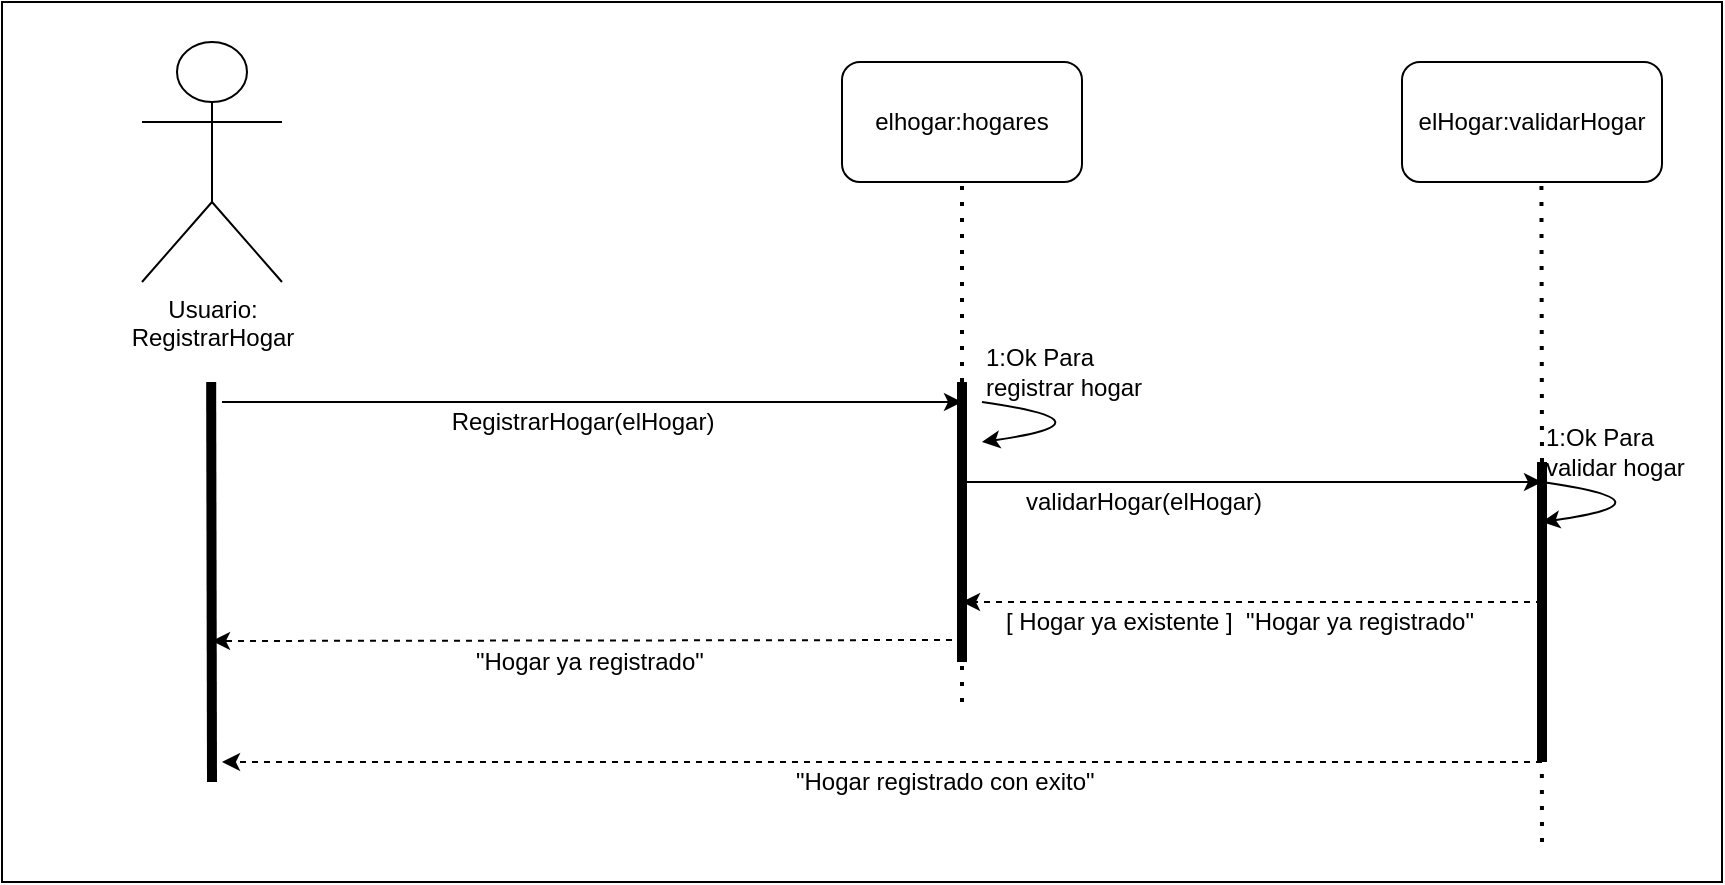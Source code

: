<mxfile>
    <diagram id="A77a7JQUWSDHK9cmq90B" name="Page-1">
        <mxGraphModel dx="990" dy="503" grid="1" gridSize="10" guides="1" tooltips="1" connect="1" arrows="1" fold="1" page="1" pageScale="1" pageWidth="850" pageHeight="1100" math="0" shadow="0">
            <root>
                <mxCell id="0"/>
                <mxCell id="1" parent="0"/>
                <mxCell id="66" value="" style="rounded=0;whiteSpace=wrap;html=1;" vertex="1" parent="1">
                    <mxGeometry width="860" height="440" as="geometry"/>
                </mxCell>
                <mxCell id="15" value="Usuario:&lt;br&gt;RegistrarHogar" style="shape=umlActor;verticalLabelPosition=bottom;verticalAlign=top;html=1;outlineConnect=0;" parent="1" vertex="1">
                    <mxGeometry x="70" y="20" width="70" height="120" as="geometry"/>
                </mxCell>
                <mxCell id="21" value="elhogar:hogares" style="rounded=1;whiteSpace=wrap;html=1;" parent="1" vertex="1">
                    <mxGeometry x="420" y="30" width="120" height="60" as="geometry"/>
                </mxCell>
                <mxCell id="22" value="elHogar:validarHogar" style="rounded=1;whiteSpace=wrap;html=1;" parent="1" vertex="1">
                    <mxGeometry x="700" y="30" width="130" height="60" as="geometry"/>
                </mxCell>
                <mxCell id="24" value="RegistrarHogar(elHogar)" style="text;html=1;align=center;verticalAlign=middle;resizable=0;points=[];autosize=1;strokeColor=none;" parent="1" vertex="1">
                    <mxGeometry x="215" y="200" width="150" height="20" as="geometry"/>
                </mxCell>
                <mxCell id="25" value="" style="endArrow=none;html=1;strokeWidth=5;" parent="1" edge="1">
                    <mxGeometry width="50" height="50" relative="1" as="geometry">
                        <mxPoint x="105" y="390" as="sourcePoint"/>
                        <mxPoint x="104.58" y="190" as="targetPoint"/>
                    </mxGeometry>
                </mxCell>
                <mxCell id="28" value="" style="endArrow=classic;html=1;strokeWidth=1;" parent="1" edge="1">
                    <mxGeometry width="50" height="50" relative="1" as="geometry">
                        <mxPoint x="110" y="200" as="sourcePoint"/>
                        <mxPoint x="480" y="200" as="targetPoint"/>
                    </mxGeometry>
                </mxCell>
                <mxCell id="29" value="" style="endArrow=none;html=1;strokeWidth=5;" parent="1" edge="1">
                    <mxGeometry width="50" height="50" relative="1" as="geometry">
                        <mxPoint x="480" y="330" as="sourcePoint"/>
                        <mxPoint x="480" y="190" as="targetPoint"/>
                    </mxGeometry>
                </mxCell>
                <mxCell id="30" value="" style="endArrow=none;dashed=1;html=1;dashPattern=1 3;strokeWidth=2;" parent="1" edge="1">
                    <mxGeometry width="50" height="50" relative="1" as="geometry">
                        <mxPoint x="480" y="190" as="sourcePoint"/>
                        <mxPoint x="480" y="90" as="targetPoint"/>
                    </mxGeometry>
                </mxCell>
                <mxCell id="31" value="" style="endArrow=none;dashed=1;html=1;dashPattern=1 3;strokeWidth=2;" parent="1" edge="1">
                    <mxGeometry width="50" height="50" relative="1" as="geometry">
                        <mxPoint x="480" y="350" as="sourcePoint"/>
                        <mxPoint x="480" y="250" as="targetPoint"/>
                    </mxGeometry>
                </mxCell>
                <mxCell id="32" value="1:Ok Para &lt;br&gt;registrar hogar" style="text;html=1;align=left;verticalAlign=middle;resizable=0;points=[];autosize=1;strokeColor=none;" parent="1" vertex="1">
                    <mxGeometry x="490" y="170" width="90" height="30" as="geometry"/>
                </mxCell>
                <mxCell id="33" value="" style="curved=1;endArrow=classic;html=1;strokeWidth=1;exitX=0;exitY=1;exitDx=0;exitDy=0;exitPerimeter=0;" parent="1" source="32" edge="1">
                    <mxGeometry width="50" height="50" relative="1" as="geometry">
                        <mxPoint x="520" y="240" as="sourcePoint"/>
                        <mxPoint x="490" y="220" as="targetPoint"/>
                        <Array as="points">
                            <mxPoint x="560" y="210"/>
                        </Array>
                    </mxGeometry>
                </mxCell>
                <mxCell id="34" value="validarHogar(elHogar)" style="text;html=1;align=left;verticalAlign=middle;resizable=0;points=[];autosize=1;strokeColor=none;" parent="1" vertex="1">
                    <mxGeometry x="510" y="240" width="130" height="20" as="geometry"/>
                </mxCell>
                <mxCell id="47" value="" style="endArrow=classic;html=1;strokeWidth=1;" parent="1" edge="1">
                    <mxGeometry width="50" height="50" relative="1" as="geometry">
                        <mxPoint x="480" y="240" as="sourcePoint"/>
                        <mxPoint x="770" y="240" as="targetPoint"/>
                    </mxGeometry>
                </mxCell>
                <mxCell id="48" value="" style="endArrow=none;dashed=1;html=1;dashPattern=1 3;strokeWidth=2;" parent="1" edge="1">
                    <mxGeometry width="50" height="50" relative="1" as="geometry">
                        <mxPoint x="770" y="230" as="sourcePoint"/>
                        <mxPoint x="769.71" y="90" as="targetPoint"/>
                    </mxGeometry>
                </mxCell>
                <mxCell id="49" value="" style="endArrow=none;html=1;strokeWidth=5;" parent="1" edge="1">
                    <mxGeometry width="50" height="50" relative="1" as="geometry">
                        <mxPoint x="770" y="380" as="sourcePoint"/>
                        <mxPoint x="770" y="230" as="targetPoint"/>
                    </mxGeometry>
                </mxCell>
                <mxCell id="51" value="" style="endArrow=none;dashed=1;html=1;dashPattern=1 3;strokeWidth=2;" parent="1" edge="1">
                    <mxGeometry width="50" height="50" relative="1" as="geometry">
                        <mxPoint x="770" y="420" as="sourcePoint"/>
                        <mxPoint x="769.71" y="260" as="targetPoint"/>
                    </mxGeometry>
                </mxCell>
                <mxCell id="55" value="" style="endArrow=classic;html=1;strokeWidth=1;dashed=1;" edge="1" parent="1">
                    <mxGeometry width="50" height="50" relative="1" as="geometry">
                        <mxPoint x="770" y="380" as="sourcePoint"/>
                        <mxPoint x="110" y="380" as="targetPoint"/>
                    </mxGeometry>
                </mxCell>
                <mxCell id="56" value="1:Ok Para &lt;br&gt;validar hogar" style="text;html=1;align=left;verticalAlign=middle;resizable=0;points=[];autosize=1;strokeColor=none;" vertex="1" parent="1">
                    <mxGeometry x="770" y="210" width="90" height="30" as="geometry"/>
                </mxCell>
                <mxCell id="57" value="" style="curved=1;endArrow=classic;html=1;strokeWidth=1;exitX=0;exitY=1;exitDx=0;exitDy=0;exitPerimeter=0;" edge="1" parent="1" source="56">
                    <mxGeometry width="50" height="50" relative="1" as="geometry">
                        <mxPoint x="800" y="280" as="sourcePoint"/>
                        <mxPoint x="770" y="260" as="targetPoint"/>
                        <Array as="points">
                            <mxPoint x="840" y="250"/>
                        </Array>
                    </mxGeometry>
                </mxCell>
                <mxCell id="60" value="" style="endArrow=classic;html=1;strokeWidth=1;dashed=1;" edge="1" parent="1">
                    <mxGeometry width="50" height="50" relative="1" as="geometry">
                        <mxPoint x="770" y="300" as="sourcePoint"/>
                        <mxPoint x="480" y="300" as="targetPoint"/>
                    </mxGeometry>
                </mxCell>
                <mxCell id="61" value="[ Hogar ya existente ]&amp;nbsp; &quot;Hogar ya registrado&quot;" style="text;html=1;align=left;verticalAlign=middle;resizable=0;points=[];autosize=1;strokeColor=none;" vertex="1" parent="1">
                    <mxGeometry x="500" y="300" width="250" height="20" as="geometry"/>
                </mxCell>
                <mxCell id="62" value="" style="endArrow=classic;html=1;strokeWidth=1;dashed=1;" edge="1" parent="1">
                    <mxGeometry width="50" height="50" relative="1" as="geometry">
                        <mxPoint x="475" y="319" as="sourcePoint"/>
                        <mxPoint x="105" y="319.5" as="targetPoint"/>
                    </mxGeometry>
                </mxCell>
                <mxCell id="64" value="&quot;Hogar ya registrado&quot;" style="text;html=1;align=left;verticalAlign=middle;resizable=0;points=[];autosize=1;strokeColor=none;" vertex="1" parent="1">
                    <mxGeometry x="235" y="320" width="130" height="20" as="geometry"/>
                </mxCell>
                <mxCell id="65" value="&quot;Hogar registrado con exito&quot;" style="text;html=1;align=left;verticalAlign=middle;resizable=0;points=[];autosize=1;strokeColor=none;" vertex="1" parent="1">
                    <mxGeometry x="395" y="380" width="170" height="20" as="geometry"/>
                </mxCell>
            </root>
        </mxGraphModel>
    </diagram>
</mxfile>